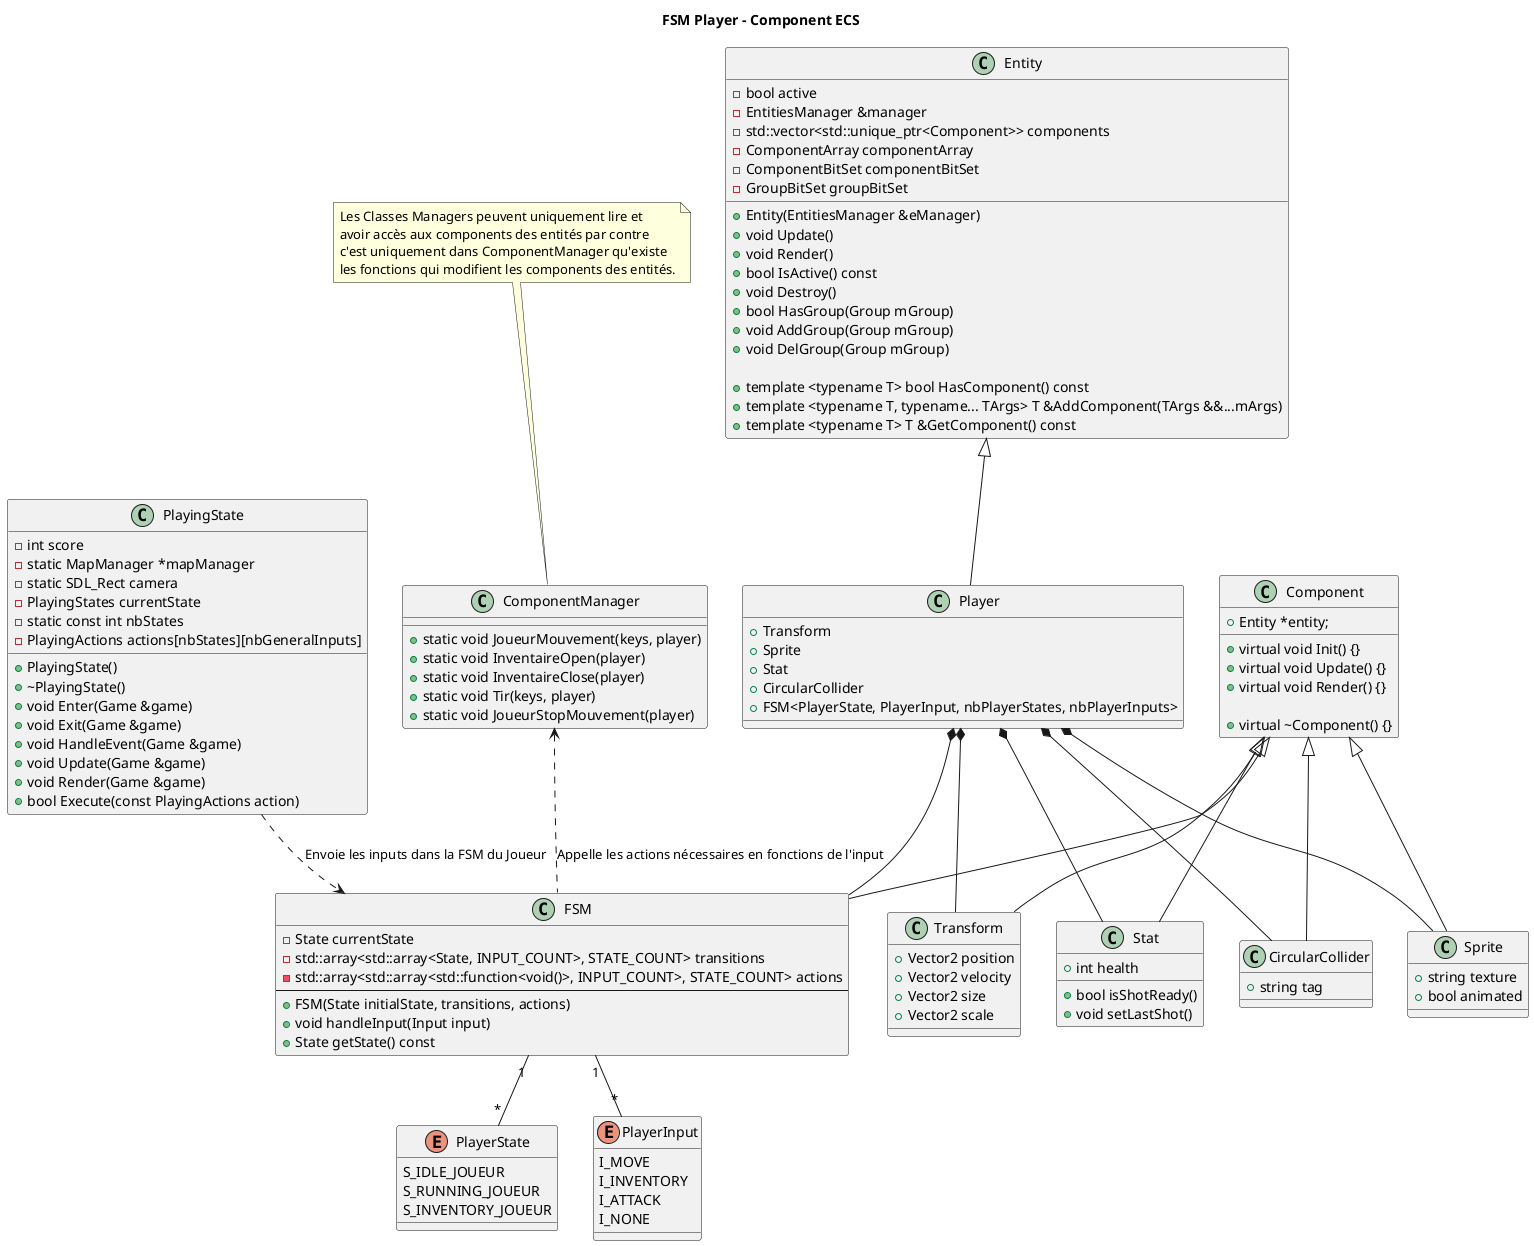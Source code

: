 @startuml [Classe]FSM_Player
title FSM Player - Component ECS


class PlayingState {
    +PlayingState()
    +~PlayingState()
    +void Enter(Game &game) 
    +void Exit(Game &game)
    +void HandleEvent(Game &game)
    +void Update(Game &game)
    +void Render(Game &game)
    +bool Execute(const PlayingActions action)

    -int score
    -static MapManager *mapManager
    -static SDL_Rect camera
    -PlayingStates currentState
    -static const int nbStates
    -PlayingActions actions[nbStates][nbGeneralInputs]

}

class Entity {
    +Entity(EntitiesManager &eManager)
    +void Update()
    +void Render()
    +bool IsActive() const
    +void Destroy()
    +bool HasGroup(Group mGroup)
    +void AddGroup(Group mGroup)
    +void DelGroup(Group mGroup)
    
    +template <typename T> bool HasComponent() const
    +template <typename T, typename... TArgs> T &AddComponent(TArgs &&...mArgs)
    +template <typename T> T &GetComponent() const

    -bool active
    -EntitiesManager &manager
    -std::vector<std::unique_ptr<Component>> components
    -ComponentArray componentArray
    -ComponentBitSet componentBitSet
    -GroupBitSet groupBitSet
    }


class Player {
    + Transform
    + Sprite
    + Stat
    + CircularCollider
    + FSM<PlayerState, PlayerInput, nbPlayerStates, nbPlayerInputs>
}

Entity <|-- Player

class Component {
    + Entity *entity;

    + virtual void Init() {}
    + virtual void Update() {}
    + virtual void Render() {}

    + virtual ~Component() {}
}

class FSM {
    - State currentState
    - std::array<std::array<State, INPUT_COUNT>, STATE_COUNT> transitions
    - std::array<std::array<std::function<void()>, INPUT_COUNT>, STATE_COUNT> actions
    --
    + FSM(State initialState, transitions, actions)
    + void handleInput(Input input)
    + State getState() const
}

class Transform {
    + Vector2 position
    + Vector2 velocity
    + Vector2 size
    + Vector2 scale
}

class Sprite {
    + string texture
    + bool animated
}

class Stat {
    + int health
    + bool isShotReady()
    + void setLastShot()
}

class CircularCollider {
    + string tag
}

Component <|-- Transform
Component <|-- Sprite
Component <|-- Stat
Component <|-- FSM
Component <|-- CircularCollider

enum PlayerState {
    S_IDLE_JOUEUR
    S_RUNNING_JOUEUR
    S_INVENTORY_JOUEUR
}

enum PlayerInput {
    I_MOVE
    I_INVENTORY
    I_ATTACK
    I_NONE
}

class ComponentManager {
    + static void JoueurMouvement(keys, player)
    + static void InventaireOpen(player)
    + static void InventaireClose(player)
    + static void Tir(keys, player)
    + static void JoueurStopMouvement(player)
}

note top of ComponentManager
    Les Classes Managers peuvent uniquement lire et 
    avoir accès aux components des entités par contre 
    c'est uniquement dans ComponentManager qu'existe 
    les fonctions qui modifient les components des entités.
end note

Player *-- FSM
Player *-- Transform
Player *-- Sprite
Player *-- Stat
Player *-- CircularCollider

FSM "1" -- "*" PlayerState
FSM "1" -- "*" PlayerInput

ComponentManager <.. FSM : "Appelle les actions nécessaires en fonctions de l'input"

PlayingState ..> FSM : "Envoie les inputs dans la FSM du Joueur"

@enduml
